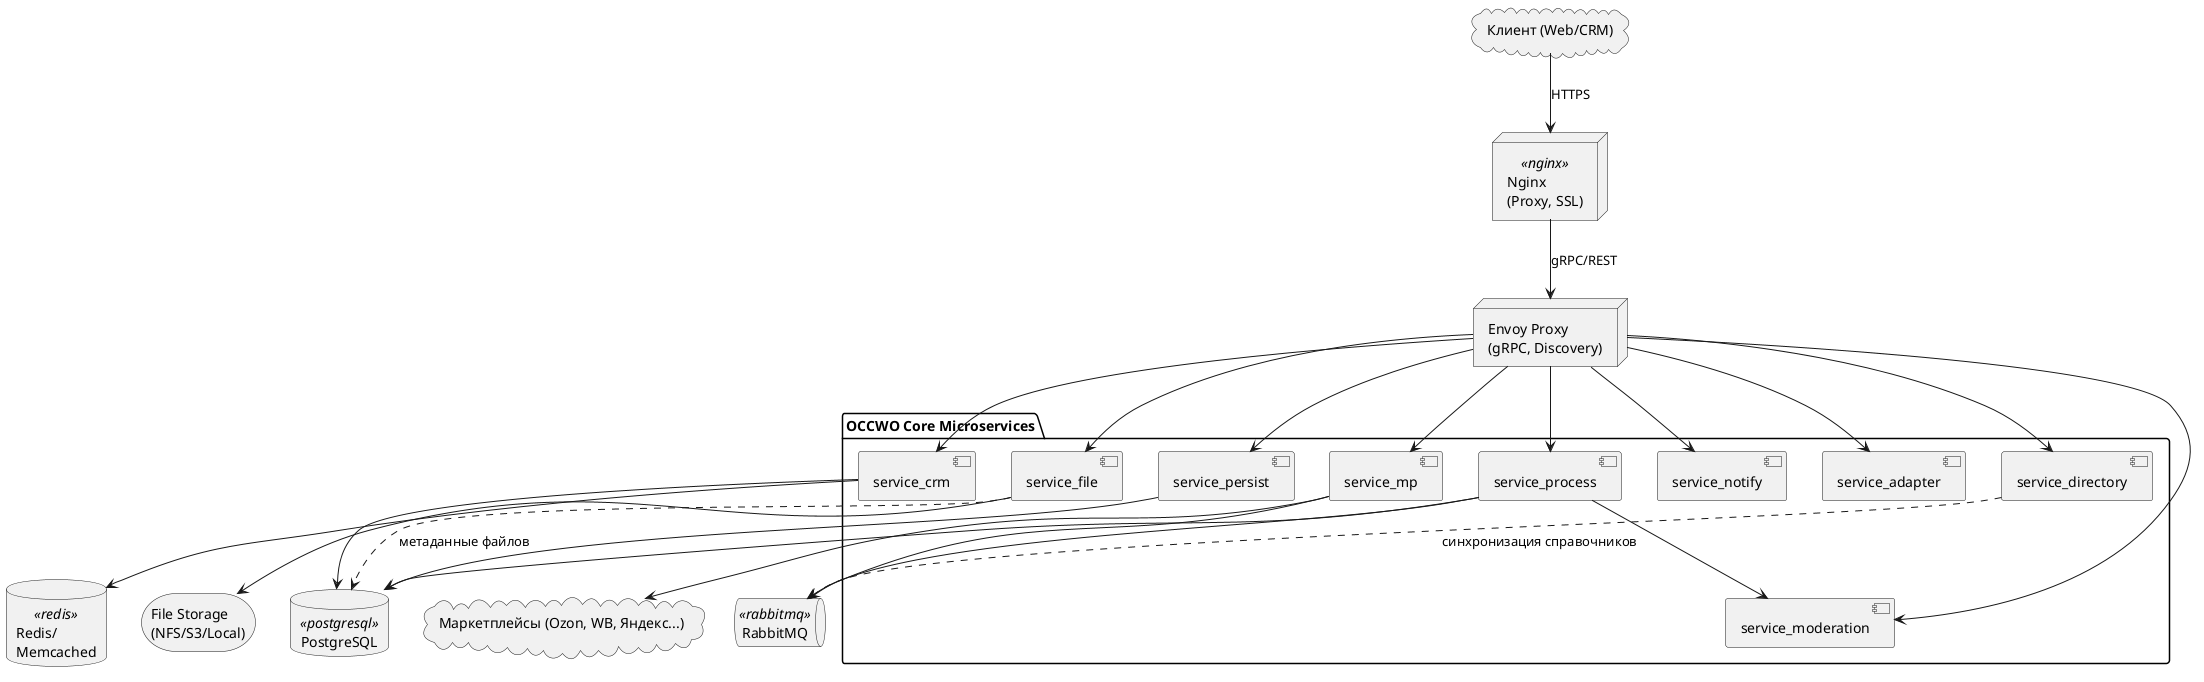 @startuml
cloud "Клиент (Web/CRM)" as User

node "Nginx\n(Proxy, SSL)" as Nginx <<nginx>>
node "Envoy Proxy\n(gRPC, Discovery)" as Envoy

package "OCCWO Core Microservices" {
    [service_crm]
    [service_file]
    [service_process]
    [service_moderation]
    [service_mp]
    [service_persist]
    [service_notify]
    [service_adapter]
    [service_directory]
}

database "PostgreSQL" as PG <<postgresql>>
queue "RabbitMQ" as RMQ <<rabbitmq>>
database "Redis/\nMemcached" as Cache <<redis>>
storage "File Storage\n(NFS/S3/Local)" as Storage
cloud "Маркетплейсы (Ozon, WB, Яндекс...)" as MPs

User --> Nginx : HTTPS
Nginx --> Envoy : gRPC/REST

Envoy --> service_crm
Envoy --> service_file
Envoy --> service_process
Envoy --> service_moderation
Envoy --> service_mp
Envoy --> service_persist
Envoy --> service_notify
Envoy --> service_adapter
Envoy --> service_directory

service_crm --> Cache
service_crm --> PG
service_file --> Storage
service_process --> service_moderation
service_process --> RMQ
service_process --> PG
service_mp --> RMQ
service_mp --> MPs
service_persist --> PG

service_file ..> PG : метаданные файлов
service_directory ..> RMQ : синхронизация справочников

@enduml